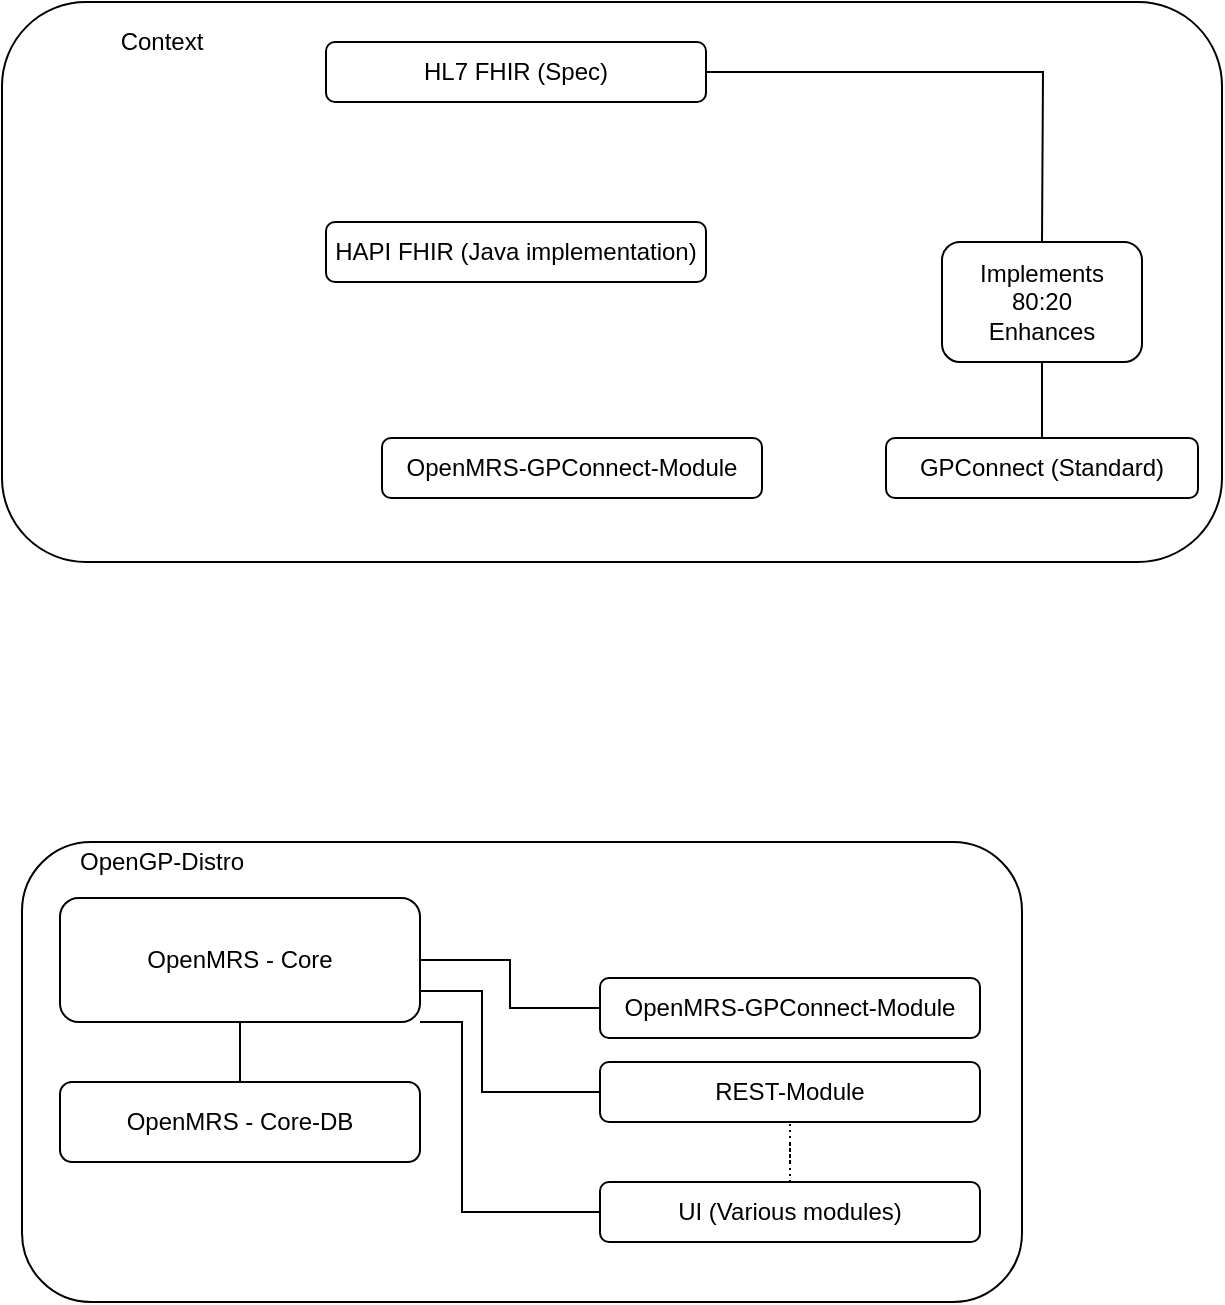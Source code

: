 <mxfile version="13.4.3" type="github">
  <diagram id="Wpa0ky7Mlm2PwS4TCJrk" name="Page-1">
    <mxGraphModel dx="2066" dy="1066" grid="1" gridSize="10" guides="1" tooltips="1" connect="1" arrows="1" fold="1" page="1" pageScale="1" pageWidth="827" pageHeight="1169" math="0" shadow="0">
      <root>
        <mxCell id="0" />
        <mxCell id="1" parent="0" />
        <mxCell id="UF84lUJFQAQI1_FwRA6l-1" value="" style="rounded=1;whiteSpace=wrap;html=1;" vertex="1" parent="1">
          <mxGeometry x="170" y="20" width="610" height="280" as="geometry" />
        </mxCell>
        <mxCell id="UF84lUJFQAQI1_FwRA6l-2" value="" style="rounded=1;whiteSpace=wrap;html=1;" vertex="1" parent="1">
          <mxGeometry x="180" y="440" width="500" height="230" as="geometry" />
        </mxCell>
        <mxCell id="UF84lUJFQAQI1_FwRA6l-3" style="edgeStyle=orthogonalEdgeStyle;rounded=0;orthogonalLoop=1;jettySize=auto;html=1;exitX=1;exitY=0.75;exitDx=0;exitDy=0;entryX=0;entryY=0.5;entryDx=0;entryDy=0;endArrow=none;endFill=0;" edge="1" parent="1" source="UF84lUJFQAQI1_FwRA6l-6" target="UF84lUJFQAQI1_FwRA6l-16">
          <mxGeometry relative="1" as="geometry">
            <Array as="points">
              <mxPoint x="410" y="515" />
              <mxPoint x="410" y="565" />
            </Array>
          </mxGeometry>
        </mxCell>
        <mxCell id="UF84lUJFQAQI1_FwRA6l-4" style="edgeStyle=orthogonalEdgeStyle;rounded=0;orthogonalLoop=1;jettySize=auto;html=1;exitX=0.5;exitY=1;exitDx=0;exitDy=0;entryX=0.5;entryY=0;entryDx=0;entryDy=0;endArrow=none;endFill=0;" edge="1" parent="1" source="UF84lUJFQAQI1_FwRA6l-6" target="UF84lUJFQAQI1_FwRA6l-17">
          <mxGeometry relative="1" as="geometry" />
        </mxCell>
        <mxCell id="UF84lUJFQAQI1_FwRA6l-5" style="edgeStyle=orthogonalEdgeStyle;rounded=0;orthogonalLoop=1;jettySize=auto;html=1;exitX=1;exitY=1;exitDx=0;exitDy=0;entryX=0;entryY=0.5;entryDx=0;entryDy=0;endArrow=none;endFill=0;" edge="1" parent="1" source="UF84lUJFQAQI1_FwRA6l-6" target="UF84lUJFQAQI1_FwRA6l-19">
          <mxGeometry relative="1" as="geometry">
            <Array as="points">
              <mxPoint x="400" y="530" />
              <mxPoint x="400" y="625" />
            </Array>
          </mxGeometry>
        </mxCell>
        <mxCell id="UF84lUJFQAQI1_FwRA6l-6" value="OpenMRS - Core" style="rounded=1;whiteSpace=wrap;html=1;" vertex="1" parent="1">
          <mxGeometry x="199" y="468" width="180" height="62" as="geometry" />
        </mxCell>
        <mxCell id="UF84lUJFQAQI1_FwRA6l-7" value="HAPI FHIR (Java implementation)" style="rounded=1;whiteSpace=wrap;html=1;" vertex="1" parent="1">
          <mxGeometry x="332" y="130" width="190" height="30" as="geometry" />
        </mxCell>
        <mxCell id="UF84lUJFQAQI1_FwRA6l-8" style="edgeStyle=orthogonalEdgeStyle;rounded=0;orthogonalLoop=1;jettySize=auto;html=1;exitX=0;exitY=0.5;exitDx=0;exitDy=0;endArrow=none;endFill=0;" edge="1" parent="1" source="UF84lUJFQAQI1_FwRA6l-9" target="UF84lUJFQAQI1_FwRA6l-6">
          <mxGeometry relative="1" as="geometry" />
        </mxCell>
        <mxCell id="UF84lUJFQAQI1_FwRA6l-9" value="OpenMRS-GPConnect-Module" style="rounded=1;whiteSpace=wrap;html=1;" vertex="1" parent="1">
          <mxGeometry x="469" y="508" width="190" height="30" as="geometry" />
        </mxCell>
        <mxCell id="UF84lUJFQAQI1_FwRA6l-10" value="GPConnect (Standard)" style="rounded=1;whiteSpace=wrap;html=1;" vertex="1" parent="1">
          <mxGeometry x="612" y="238" width="156" height="30" as="geometry" />
        </mxCell>
        <mxCell id="UF84lUJFQAQI1_FwRA6l-11" style="edgeStyle=orthogonalEdgeStyle;rounded=0;orthogonalLoop=1;jettySize=auto;html=1;exitX=1;exitY=0.5;exitDx=0;exitDy=0;endArrow=none;endFill=0;" edge="1" parent="1" source="UF84lUJFQAQI1_FwRA6l-12">
          <mxGeometry relative="1" as="geometry">
            <mxPoint x="690" y="140" as="targetPoint" />
          </mxGeometry>
        </mxCell>
        <mxCell id="UF84lUJFQAQI1_FwRA6l-12" value="HL7 FHIR (Spec)" style="rounded=1;whiteSpace=wrap;html=1;" vertex="1" parent="1">
          <mxGeometry x="332" y="40" width="190" height="30" as="geometry" />
        </mxCell>
        <mxCell id="UF84lUJFQAQI1_FwRA6l-13" style="edgeStyle=orthogonalEdgeStyle;rounded=0;orthogonalLoop=1;jettySize=auto;html=1;exitX=0.5;exitY=1;exitDx=0;exitDy=0;entryX=0.5;entryY=0;entryDx=0;entryDy=0;endArrow=none;endFill=0;" edge="1" parent="1" target="UF84lUJFQAQI1_FwRA6l-10">
          <mxGeometry relative="1" as="geometry">
            <mxPoint x="690" y="200" as="sourcePoint" />
          </mxGeometry>
        </mxCell>
        <mxCell id="UF84lUJFQAQI1_FwRA6l-14" value="Implements &lt;br&gt;80:20&lt;br&gt;Enhances" style="rounded=1;whiteSpace=wrap;html=1;" vertex="1" parent="1">
          <mxGeometry x="640" y="140" width="100" height="60" as="geometry" />
        </mxCell>
        <mxCell id="UF84lUJFQAQI1_FwRA6l-15" value="OpenGP-Distro" style="text;html=1;strokeColor=none;fillColor=none;align=center;verticalAlign=middle;whiteSpace=wrap;rounded=0;" vertex="1" parent="1">
          <mxGeometry x="190" y="440" width="120" height="20" as="geometry" />
        </mxCell>
        <mxCell id="UF84lUJFQAQI1_FwRA6l-16" value="REST-Module" style="rounded=1;whiteSpace=wrap;html=1;" vertex="1" parent="1">
          <mxGeometry x="469" y="550" width="190" height="30" as="geometry" />
        </mxCell>
        <mxCell id="UF84lUJFQAQI1_FwRA6l-17" value="OpenMRS - Core-DB" style="rounded=1;whiteSpace=wrap;html=1;" vertex="1" parent="1">
          <mxGeometry x="199" y="560" width="180" height="40" as="geometry" />
        </mxCell>
        <mxCell id="UF84lUJFQAQI1_FwRA6l-18" style="edgeStyle=orthogonalEdgeStyle;rounded=0;orthogonalLoop=1;jettySize=auto;html=1;exitX=0.5;exitY=0;exitDx=0;exitDy=0;endArrow=none;endFill=0;dashed=1;dashPattern=1 2;" edge="1" parent="1" source="UF84lUJFQAQI1_FwRA6l-19" target="UF84lUJFQAQI1_FwRA6l-16">
          <mxGeometry relative="1" as="geometry" />
        </mxCell>
        <mxCell id="UF84lUJFQAQI1_FwRA6l-19" value="UI (Various modules)" style="rounded=1;whiteSpace=wrap;html=1;" vertex="1" parent="1">
          <mxGeometry x="469" y="610" width="190" height="30" as="geometry" />
        </mxCell>
        <mxCell id="UF84lUJFQAQI1_FwRA6l-20" value="OpenMRS-GPConnect-Module" style="rounded=1;whiteSpace=wrap;html=1;" vertex="1" parent="1">
          <mxGeometry x="360" y="238" width="190" height="30" as="geometry" />
        </mxCell>
        <mxCell id="UF84lUJFQAQI1_FwRA6l-21" value="Context" style="text;html=1;strokeColor=none;fillColor=none;align=center;verticalAlign=middle;whiteSpace=wrap;rounded=0;" vertex="1" parent="1">
          <mxGeometry x="190" y="30" width="120" height="20" as="geometry" />
        </mxCell>
      </root>
    </mxGraphModel>
  </diagram>
</mxfile>
